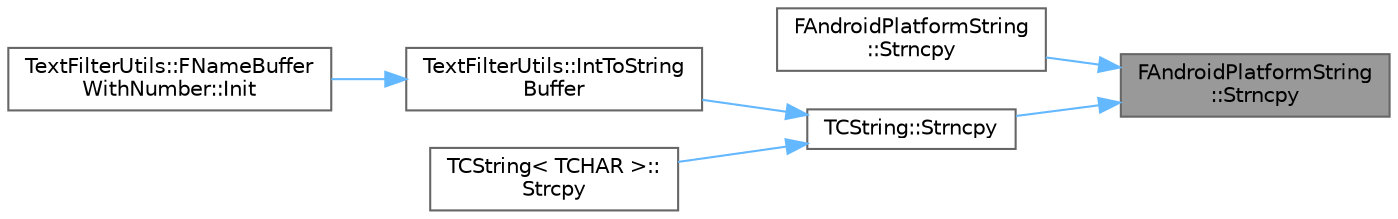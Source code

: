 digraph "FAndroidPlatformString::Strncpy"
{
 // INTERACTIVE_SVG=YES
 // LATEX_PDF_SIZE
  bgcolor="transparent";
  edge [fontname=Helvetica,fontsize=10,labelfontname=Helvetica,labelfontsize=10];
  node [fontname=Helvetica,fontsize=10,shape=box,height=0.2,width=0.4];
  rankdir="RL";
  Node1 [id="Node000001",label="FAndroidPlatformString\l::Strncpy",height=0.2,width=0.4,color="gray40", fillcolor="grey60", style="filled", fontcolor="black",tooltip=" "];
  Node1 -> Node2 [id="edge1_Node000001_Node000002",dir="back",color="steelblue1",style="solid",tooltip=" "];
  Node2 [id="Node000002",label="FAndroidPlatformString\l::Strncpy",height=0.2,width=0.4,color="grey40", fillcolor="white", style="filled",URL="$d5/d69/structFAndroidPlatformString.html#a3a221d8ad9babadc592f70d921fb4409",tooltip=" "];
  Node1 -> Node3 [id="edge2_Node000001_Node000003",dir="back",color="steelblue1",style="solid",tooltip=" "];
  Node3 [id="Node000003",label="TCString::Strncpy",height=0.2,width=0.4,color="grey40", fillcolor="white", style="filled",URL="$df/d74/structTCString.html#ab62666185d3ff0f0749eb4d9a6bfcbe1",tooltip="Copy a string with length checking."];
  Node3 -> Node4 [id="edge3_Node000003_Node000004",dir="back",color="steelblue1",style="solid",tooltip=" "];
  Node4 [id="Node000004",label="TextFilterUtils::IntToString\lBuffer",height=0.2,width=0.4,color="grey40", fillcolor="white", style="filled",URL="$dc/d63/namespaceTextFilterUtils.html#a014e804627d253a124fdeac8ca20de69",tooltip=" "];
  Node4 -> Node5 [id="edge4_Node000004_Node000005",dir="back",color="steelblue1",style="solid",tooltip=" "];
  Node5 [id="Node000005",label="TextFilterUtils::FNameBuffer\lWithNumber::Init",height=0.2,width=0.4,color="grey40", fillcolor="white", style="filled",URL="$d7/de6/structTextFilterUtils_1_1FNameBufferWithNumber.html#a627e5083af7496ac155b1c5dcfa06d0c",tooltip=" "];
  Node3 -> Node6 [id="edge5_Node000003_Node000006",dir="back",color="steelblue1",style="solid",tooltip=" "];
  Node6 [id="Node000006",label="TCString\< TCHAR \>::\lStrcpy",height=0.2,width=0.4,color="grey40", fillcolor="white", style="filled",URL="$df/d74/structTCString.html#abc9eee6906ea4b010473da7d7eeda758",tooltip=" "];
}
